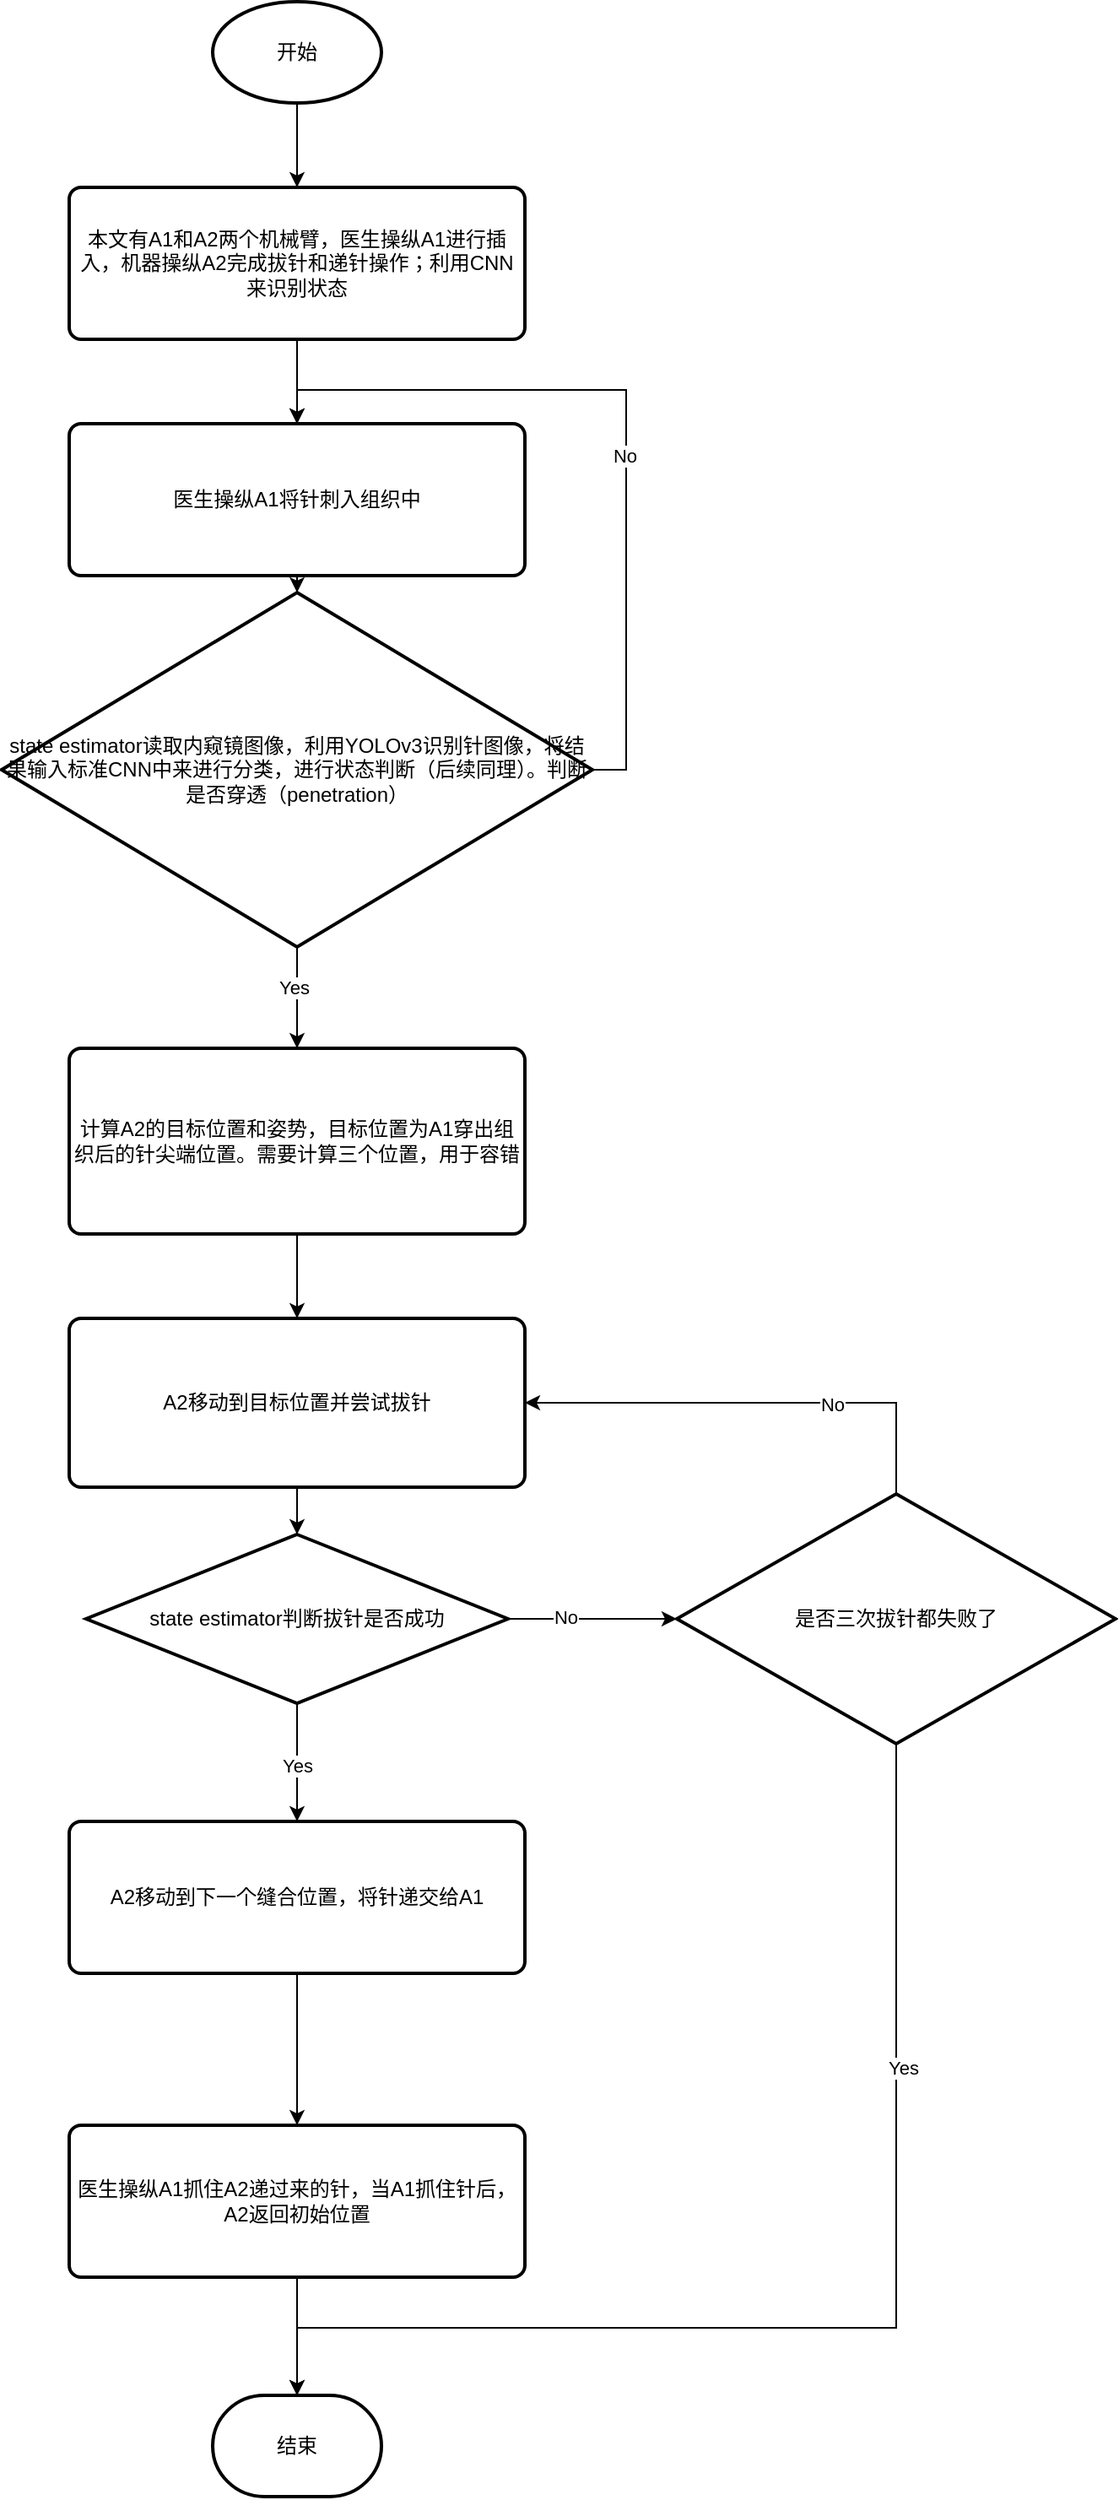 <mxfile version="21.8.1" type="github">
  <diagram name="第 1 页" id="eGQYAnPUL8QZylnuPs7z">
    <mxGraphModel dx="1221" dy="630" grid="1" gridSize="10" guides="1" tooltips="1" connect="1" arrows="1" fold="1" page="1" pageScale="1" pageWidth="3300" pageHeight="4681" math="1" shadow="0">
      <root>
        <mxCell id="0" />
        <mxCell id="1" parent="0" />
        <mxCell id="VXAlaiL4U9Pdzu3FPUAU-9" style="edgeStyle=orthogonalEdgeStyle;rounded=0;orthogonalLoop=1;jettySize=auto;html=1;exitX=0.5;exitY=1;exitDx=0;exitDy=0;exitPerimeter=0;" edge="1" parent="1" source="VXAlaiL4U9Pdzu3FPUAU-1" target="VXAlaiL4U9Pdzu3FPUAU-2">
          <mxGeometry relative="1" as="geometry" />
        </mxCell>
        <mxCell id="VXAlaiL4U9Pdzu3FPUAU-1" value="开始" style="strokeWidth=2;html=1;shape=mxgraph.flowchart.start_1;whiteSpace=wrap;" vertex="1" parent="1">
          <mxGeometry x="395" y="90" width="100" height="60" as="geometry" />
        </mxCell>
        <mxCell id="VXAlaiL4U9Pdzu3FPUAU-10" style="edgeStyle=orthogonalEdgeStyle;rounded=0;orthogonalLoop=1;jettySize=auto;html=1;exitX=0.5;exitY=1;exitDx=0;exitDy=0;" edge="1" parent="1" source="VXAlaiL4U9Pdzu3FPUAU-2" target="VXAlaiL4U9Pdzu3FPUAU-3">
          <mxGeometry relative="1" as="geometry" />
        </mxCell>
        <mxCell id="VXAlaiL4U9Pdzu3FPUAU-2" value="本文有A1和A2两个机械臂，医生操纵A1进行插入，机器操纵A2完成拔针和递针操作；利用CNN来识别状态" style="rounded=1;whiteSpace=wrap;html=1;absoluteArcSize=1;arcSize=14;strokeWidth=2;" vertex="1" parent="1">
          <mxGeometry x="310" y="200" width="270" height="90" as="geometry" />
        </mxCell>
        <mxCell id="VXAlaiL4U9Pdzu3FPUAU-12" style="edgeStyle=orthogonalEdgeStyle;rounded=0;orthogonalLoop=1;jettySize=auto;html=1;exitX=0.5;exitY=1;exitDx=0;exitDy=0;" edge="1" parent="1" source="VXAlaiL4U9Pdzu3FPUAU-3" target="VXAlaiL4U9Pdzu3FPUAU-27">
          <mxGeometry relative="1" as="geometry" />
        </mxCell>
        <mxCell id="VXAlaiL4U9Pdzu3FPUAU-3" value="医生操纵A1将针刺入组织中" style="rounded=1;whiteSpace=wrap;html=1;absoluteArcSize=1;arcSize=14;strokeWidth=2;" vertex="1" parent="1">
          <mxGeometry x="310" y="340" width="270" height="90" as="geometry" />
        </mxCell>
        <mxCell id="VXAlaiL4U9Pdzu3FPUAU-4" value="A2移动到目标位置并尝试拔针" style="rounded=1;whiteSpace=wrap;html=1;absoluteArcSize=1;arcSize=14;strokeWidth=2;" vertex="1" parent="1">
          <mxGeometry x="310" y="870" width="270" height="100" as="geometry" />
        </mxCell>
        <mxCell id="VXAlaiL4U9Pdzu3FPUAU-15" style="edgeStyle=orthogonalEdgeStyle;rounded=0;orthogonalLoop=1;jettySize=auto;html=1;exitX=0.5;exitY=1;exitDx=0;exitDy=0;entryX=0.5;entryY=0;entryDx=0;entryDy=0;" edge="1" parent="1" source="VXAlaiL4U9Pdzu3FPUAU-6" target="VXAlaiL4U9Pdzu3FPUAU-4">
          <mxGeometry relative="1" as="geometry">
            <mxPoint x="455" y="740" as="targetPoint" />
          </mxGeometry>
        </mxCell>
        <mxCell id="VXAlaiL4U9Pdzu3FPUAU-6" value="计算A2的目标位置和姿势，目标位置为A1穿出组织后的针尖端位置。需要计算三个位置，用于容错" style="rounded=1;whiteSpace=wrap;html=1;absoluteArcSize=1;arcSize=14;strokeWidth=2;" vertex="1" parent="1">
          <mxGeometry x="310" y="710" width="270" height="110" as="geometry" />
        </mxCell>
        <mxCell id="VXAlaiL4U9Pdzu3FPUAU-23" style="edgeStyle=orthogonalEdgeStyle;rounded=0;orthogonalLoop=1;jettySize=auto;html=1;exitX=0.5;exitY=1;exitDx=0;exitDy=0;entryX=0.5;entryY=0;entryDx=0;entryDy=0;" edge="1" parent="1" source="VXAlaiL4U9Pdzu3FPUAU-8" target="VXAlaiL4U9Pdzu3FPUAU-21">
          <mxGeometry relative="1" as="geometry" />
        </mxCell>
        <mxCell id="VXAlaiL4U9Pdzu3FPUAU-8" value="A2移动到下一个缝合位置，将针递交给A1" style="rounded=1;whiteSpace=wrap;html=1;absoluteArcSize=1;arcSize=14;strokeWidth=2;" vertex="1" parent="1">
          <mxGeometry x="310" y="1168" width="270" height="90" as="geometry" />
        </mxCell>
        <mxCell id="VXAlaiL4U9Pdzu3FPUAU-42" style="edgeStyle=orthogonalEdgeStyle;rounded=0;orthogonalLoop=1;jettySize=auto;html=1;exitX=0.5;exitY=1;exitDx=0;exitDy=0;" edge="1" parent="1" source="VXAlaiL4U9Pdzu3FPUAU-21" target="VXAlaiL4U9Pdzu3FPUAU-37">
          <mxGeometry relative="1" as="geometry" />
        </mxCell>
        <mxCell id="VXAlaiL4U9Pdzu3FPUAU-21" value="医生操纵A1抓住A2递过来的针，当A1抓住针后，A2返回初始位置" style="rounded=1;whiteSpace=wrap;html=1;absoluteArcSize=1;arcSize=14;strokeWidth=2;" vertex="1" parent="1">
          <mxGeometry x="310" y="1348" width="270" height="90" as="geometry" />
        </mxCell>
        <mxCell id="VXAlaiL4U9Pdzu3FPUAU-31" style="edgeStyle=orthogonalEdgeStyle;rounded=0;orthogonalLoop=1;jettySize=auto;html=1;exitX=0.5;exitY=1;exitDx=0;exitDy=0;exitPerimeter=0;entryX=0.5;entryY=0;entryDx=0;entryDy=0;" edge="1" parent="1" source="VXAlaiL4U9Pdzu3FPUAU-27" target="VXAlaiL4U9Pdzu3FPUAU-6">
          <mxGeometry relative="1" as="geometry" />
        </mxCell>
        <mxCell id="VXAlaiL4U9Pdzu3FPUAU-34" value="Yes" style="edgeLabel;html=1;align=center;verticalAlign=middle;resizable=0;points=[];" vertex="1" connectable="0" parent="VXAlaiL4U9Pdzu3FPUAU-31">
          <mxGeometry x="-0.203" y="-2" relative="1" as="geometry">
            <mxPoint as="offset" />
          </mxGeometry>
        </mxCell>
        <mxCell id="VXAlaiL4U9Pdzu3FPUAU-32" style="edgeStyle=orthogonalEdgeStyle;rounded=0;orthogonalLoop=1;jettySize=auto;html=1;exitX=1;exitY=0.5;exitDx=0;exitDy=0;exitPerimeter=0;entryX=0.5;entryY=0;entryDx=0;entryDy=0;" edge="1" parent="1" source="VXAlaiL4U9Pdzu3FPUAU-27" target="VXAlaiL4U9Pdzu3FPUAU-3">
          <mxGeometry relative="1" as="geometry" />
        </mxCell>
        <mxCell id="VXAlaiL4U9Pdzu3FPUAU-33" value="No" style="edgeLabel;html=1;align=center;verticalAlign=middle;resizable=0;points=[];" vertex="1" connectable="0" parent="VXAlaiL4U9Pdzu3FPUAU-32">
          <mxGeometry x="-0.102" y="1" relative="1" as="geometry">
            <mxPoint as="offset" />
          </mxGeometry>
        </mxCell>
        <mxCell id="VXAlaiL4U9Pdzu3FPUAU-27" value="state estimator读取内窥镜图像，利用YOLOv3识别针图像，将结果输入标准CNN中来进行分类，进行状态判断（后续同理）。判断是否穿透（penetration）" style="strokeWidth=2;html=1;shape=mxgraph.flowchart.decision;whiteSpace=wrap;" vertex="1" parent="1">
          <mxGeometry x="270" y="440" width="350" height="210" as="geometry" />
        </mxCell>
        <mxCell id="VXAlaiL4U9Pdzu3FPUAU-38" style="edgeStyle=orthogonalEdgeStyle;rounded=0;orthogonalLoop=1;jettySize=auto;html=1;exitX=0.5;exitY=1;exitDx=0;exitDy=0;exitPerimeter=0;entryX=0.5;entryY=0;entryDx=0;entryDy=0;" edge="1" parent="1" source="VXAlaiL4U9Pdzu3FPUAU-28" target="VXAlaiL4U9Pdzu3FPUAU-8">
          <mxGeometry relative="1" as="geometry" />
        </mxCell>
        <mxCell id="VXAlaiL4U9Pdzu3FPUAU-39" value="Yes" style="edgeLabel;html=1;align=center;verticalAlign=middle;resizable=0;points=[];" vertex="1" connectable="0" parent="VXAlaiL4U9Pdzu3FPUAU-38">
          <mxGeometry x="0.057" relative="1" as="geometry">
            <mxPoint as="offset" />
          </mxGeometry>
        </mxCell>
        <mxCell id="VXAlaiL4U9Pdzu3FPUAU-28" value="state estimator判断拔针是否成功" style="strokeWidth=2;html=1;shape=mxgraph.flowchart.decision;whiteSpace=wrap;" vertex="1" parent="1">
          <mxGeometry x="320" y="998" width="250" height="100" as="geometry" />
        </mxCell>
        <mxCell id="VXAlaiL4U9Pdzu3FPUAU-43" style="edgeStyle=orthogonalEdgeStyle;rounded=0;orthogonalLoop=1;jettySize=auto;html=1;exitX=0.5;exitY=1;exitDx=0;exitDy=0;exitPerimeter=0;" edge="1" parent="1" source="VXAlaiL4U9Pdzu3FPUAU-29" target="VXAlaiL4U9Pdzu3FPUAU-37">
          <mxGeometry relative="1" as="geometry">
            <Array as="points">
              <mxPoint x="800" y="1468" />
              <mxPoint x="445" y="1468" />
            </Array>
          </mxGeometry>
        </mxCell>
        <mxCell id="VXAlaiL4U9Pdzu3FPUAU-44" value="Yes" style="edgeLabel;html=1;align=center;verticalAlign=middle;resizable=0;points=[];" vertex="1" connectable="0" parent="VXAlaiL4U9Pdzu3FPUAU-43">
          <mxGeometry x="-0.482" y="4" relative="1" as="geometry">
            <mxPoint as="offset" />
          </mxGeometry>
        </mxCell>
        <mxCell id="VXAlaiL4U9Pdzu3FPUAU-46" style="edgeStyle=orthogonalEdgeStyle;rounded=0;orthogonalLoop=1;jettySize=auto;html=1;exitX=0.5;exitY=0;exitDx=0;exitDy=0;exitPerimeter=0;entryX=1;entryY=0.5;entryDx=0;entryDy=0;" edge="1" parent="1" source="VXAlaiL4U9Pdzu3FPUAU-29" target="VXAlaiL4U9Pdzu3FPUAU-4">
          <mxGeometry relative="1" as="geometry" />
        </mxCell>
        <mxCell id="VXAlaiL4U9Pdzu3FPUAU-47" value="No" style="edgeLabel;html=1;align=center;verticalAlign=middle;resizable=0;points=[];" vertex="1" connectable="0" parent="VXAlaiL4U9Pdzu3FPUAU-46">
          <mxGeometry x="-0.326" y="1" relative="1" as="geometry">
            <mxPoint as="offset" />
          </mxGeometry>
        </mxCell>
        <mxCell id="VXAlaiL4U9Pdzu3FPUAU-29" value="是否三次拔针都失败了" style="strokeWidth=2;html=1;shape=mxgraph.flowchart.decision;whiteSpace=wrap;" vertex="1" parent="1">
          <mxGeometry x="670" y="974" width="260" height="148" as="geometry" />
        </mxCell>
        <mxCell id="VXAlaiL4U9Pdzu3FPUAU-35" style="edgeStyle=orthogonalEdgeStyle;rounded=0;orthogonalLoop=1;jettySize=auto;html=1;exitX=1;exitY=0.5;exitDx=0;exitDy=0;exitPerimeter=0;entryX=0;entryY=0.5;entryDx=0;entryDy=0;entryPerimeter=0;" edge="1" parent="1" source="VXAlaiL4U9Pdzu3FPUAU-28" target="VXAlaiL4U9Pdzu3FPUAU-29">
          <mxGeometry relative="1" as="geometry" />
        </mxCell>
        <mxCell id="VXAlaiL4U9Pdzu3FPUAU-36" value="No" style="edgeLabel;html=1;align=center;verticalAlign=middle;resizable=0;points=[];" vertex="1" connectable="0" parent="VXAlaiL4U9Pdzu3FPUAU-35">
          <mxGeometry x="-0.327" y="1" relative="1" as="geometry">
            <mxPoint as="offset" />
          </mxGeometry>
        </mxCell>
        <mxCell id="VXAlaiL4U9Pdzu3FPUAU-37" value="结束" style="strokeWidth=2;html=1;shape=mxgraph.flowchart.terminator;whiteSpace=wrap;" vertex="1" parent="1">
          <mxGeometry x="395" y="1508" width="100" height="60" as="geometry" />
        </mxCell>
        <mxCell id="VXAlaiL4U9Pdzu3FPUAU-45" style="edgeStyle=orthogonalEdgeStyle;rounded=0;orthogonalLoop=1;jettySize=auto;html=1;exitX=0.5;exitY=1;exitDx=0;exitDy=0;entryX=0.5;entryY=0;entryDx=0;entryDy=0;entryPerimeter=0;" edge="1" parent="1" source="VXAlaiL4U9Pdzu3FPUAU-4" target="VXAlaiL4U9Pdzu3FPUAU-28">
          <mxGeometry relative="1" as="geometry" />
        </mxCell>
      </root>
    </mxGraphModel>
  </diagram>
</mxfile>
